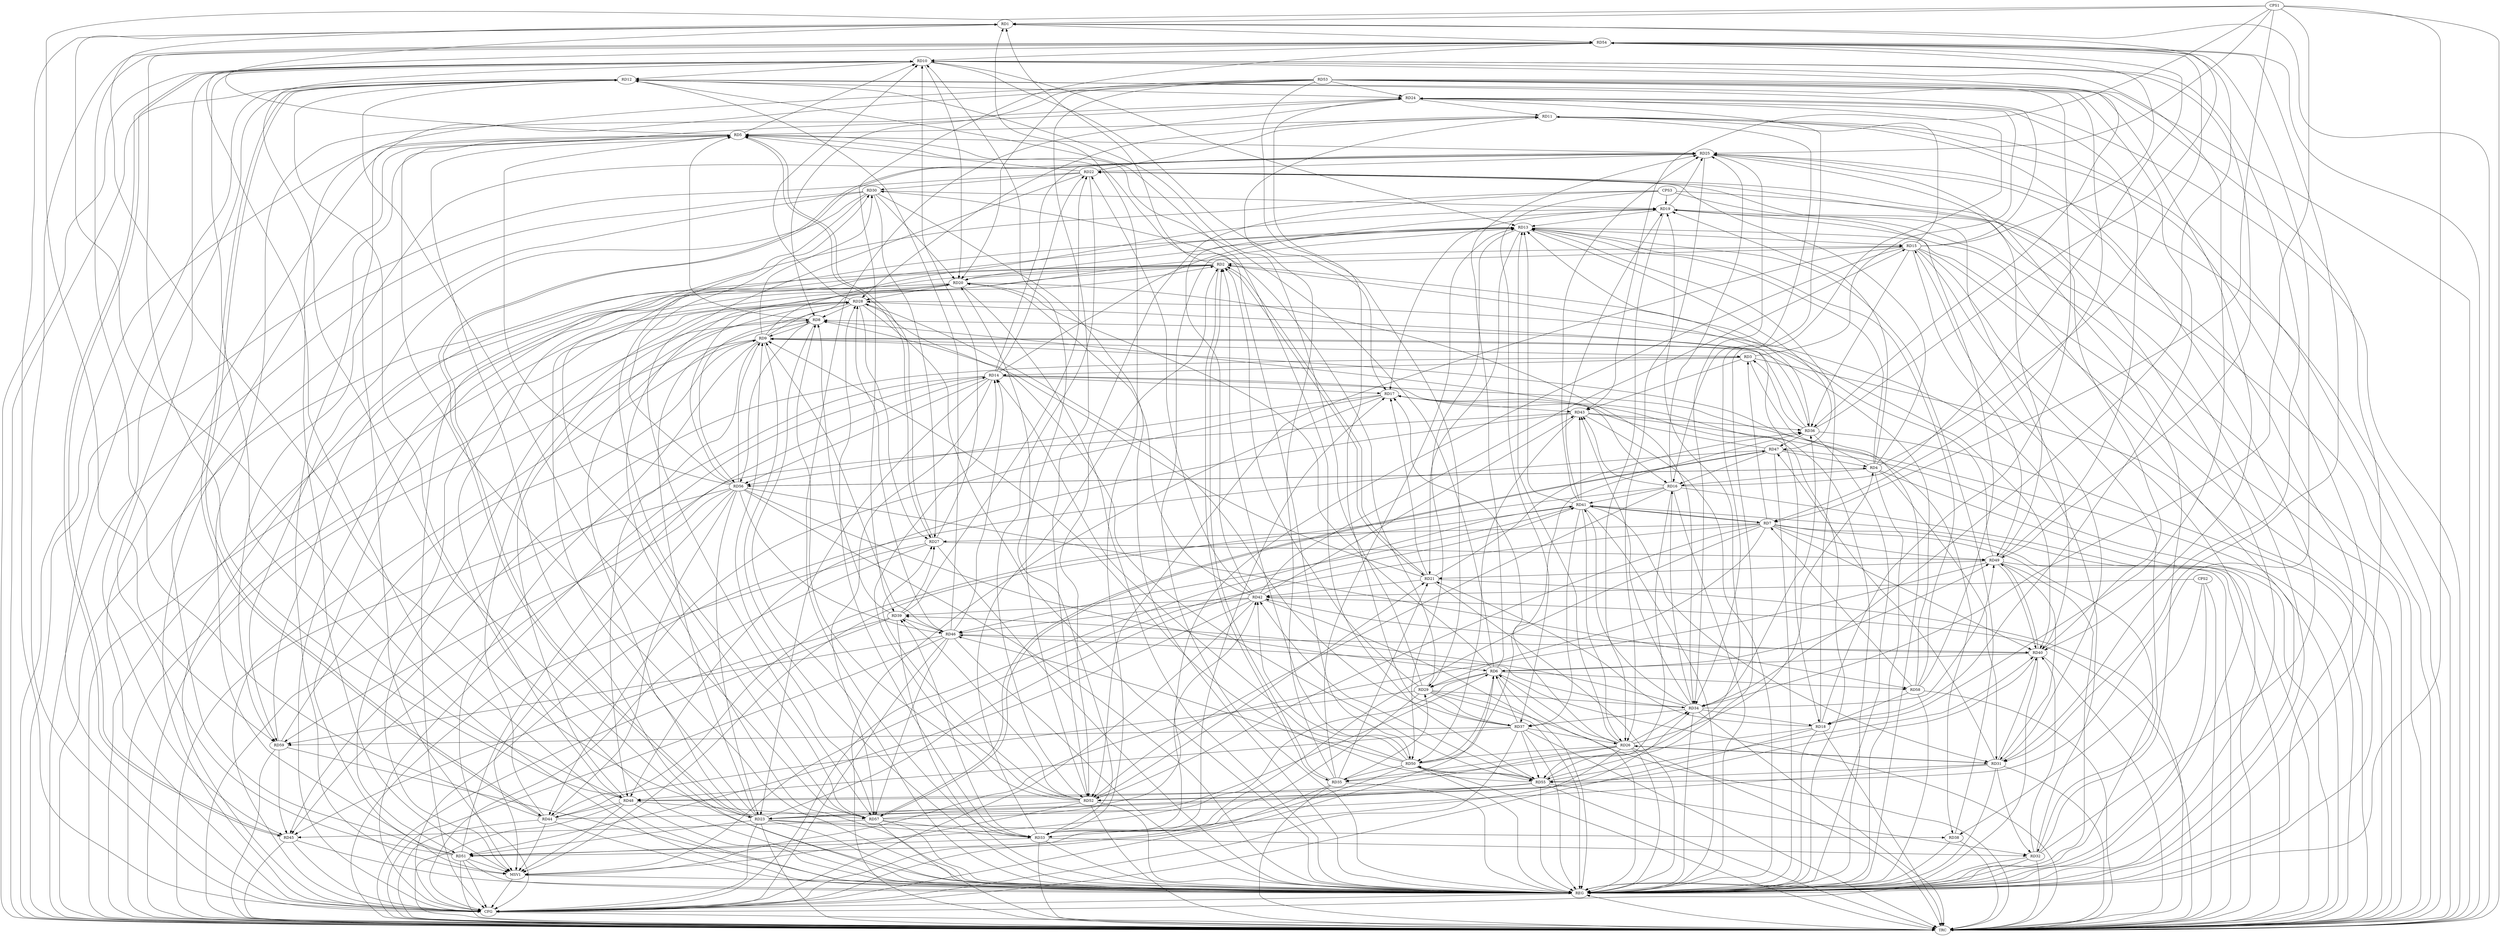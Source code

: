 strict digraph G {
  RD1 [ label="RD1" ];
  RD2 [ label="RD2" ];
  RD3 [ label="RD3" ];
  RD4 [ label="RD4" ];
  RD5 [ label="RD5" ];
  RD6 [ label="RD6" ];
  RD7 [ label="RD7" ];
  RD8 [ label="RD8" ];
  RD9 [ label="RD9" ];
  RD10 [ label="RD10" ];
  RD11 [ label="RD11" ];
  RD12 [ label="RD12" ];
  RD13 [ label="RD13" ];
  RD14 [ label="RD14" ];
  RD15 [ label="RD15" ];
  RD16 [ label="RD16" ];
  RD17 [ label="RD17" ];
  RD18 [ label="RD18" ];
  RD19 [ label="RD19" ];
  RD20 [ label="RD20" ];
  RD21 [ label="RD21" ];
  RD22 [ label="RD22" ];
  RD23 [ label="RD23" ];
  RD24 [ label="RD24" ];
  RD25 [ label="RD25" ];
  RD26 [ label="RD26" ];
  RD27 [ label="RD27" ];
  RD28 [ label="RD28" ];
  RD29 [ label="RD29" ];
  RD30 [ label="RD30" ];
  RD31 [ label="RD31" ];
  RD32 [ label="RD32" ];
  RD33 [ label="RD33" ];
  RD34 [ label="RD34" ];
  RD35 [ label="RD35" ];
  RD36 [ label="RD36" ];
  RD37 [ label="RD37" ];
  RD38 [ label="RD38" ];
  RD39 [ label="RD39" ];
  RD40 [ label="RD40" ];
  RD41 [ label="RD41" ];
  RD42 [ label="RD42" ];
  RD43 [ label="RD43" ];
  RD44 [ label="RD44" ];
  RD45 [ label="RD45" ];
  RD46 [ label="RD46" ];
  RD47 [ label="RD47" ];
  RD48 [ label="RD48" ];
  RD49 [ label="RD49" ];
  RD50 [ label="RD50" ];
  RD51 [ label="RD51" ];
  RD52 [ label="RD52" ];
  RD53 [ label="RD53" ];
  RD54 [ label="RD54" ];
  RD55 [ label="RD55" ];
  RD56 [ label="RD56" ];
  RD57 [ label="RD57" ];
  RD58 [ label="RD58" ];
  RD59 [ label="RD59" ];
  CPS1 [ label="CPS1" ];
  CPS2 [ label="CPS2" ];
  CPS3 [ label="CPS3" ];
  REG [ label="REG" ];
  CFG [ label="CFG" ];
  TRC [ label="TRC" ];
  MSV1 [ label="MSV1" ];
  RD2 -> RD1;
  RD5 -> RD1;
  RD23 -> RD1;
  RD33 -> RD1;
  RD36 -> RD1;
  RD1 -> RD54;
  RD9 -> RD2;
  RD15 -> RD2;
  RD2 -> RD20;
  RD2 -> RD21;
  RD21 -> RD2;
  RD29 -> RD2;
  RD33 -> RD2;
  RD2 -> RD35;
  RD35 -> RD2;
  RD2 -> RD36;
  RD49 -> RD2;
  RD50 -> RD2;
  RD7 -> RD3;
  RD9 -> RD3;
  RD3 -> RD14;
  RD3 -> RD24;
  RD36 -> RD3;
  RD3 -> RD43;
  RD3 -> RD45;
  RD4 -> RD9;
  RD4 -> RD16;
  RD4 -> RD19;
  RD4 -> RD22;
  RD26 -> RD4;
  RD4 -> RD31;
  RD47 -> RD4;
  RD4 -> RD54;
  RD4 -> RD56;
  RD56 -> RD4;
  RD6 -> RD5;
  RD8 -> RD5;
  RD5 -> RD10;
  RD11 -> RD5;
  RD22 -> RD5;
  RD5 -> RD25;
  RD5 -> RD27;
  RD27 -> RD5;
  RD5 -> RD50;
  RD51 -> RD5;
  RD56 -> RD5;
  RD6 -> RD20;
  RD6 -> RD25;
  RD26 -> RD6;
  RD6 -> RD29;
  RD37 -> RD6;
  RD40 -> RD6;
  RD6 -> RD49;
  RD50 -> RD6;
  RD6 -> RD51;
  RD56 -> RD6;
  RD57 -> RD6;
  RD6 -> RD58;
  RD7 -> RD27;
  RD7 -> RD29;
  RD7 -> RD33;
  RD7 -> RD40;
  RD7 -> RD41;
  RD41 -> RD7;
  RD7 -> RD49;
  RD7 -> RD52;
  RD53 -> RD7;
  RD58 -> RD7;
  RD8 -> RD9;
  RD8 -> RD16;
  RD21 -> RD8;
  RD23 -> RD8;
  RD28 -> RD8;
  RD36 -> RD8;
  RD39 -> RD8;
  RD48 -> RD8;
  RD52 -> RD8;
  RD53 -> RD8;
  RD8 -> RD56;
  RD9 -> RD19;
  RD9 -> RD30;
  RD9 -> RD40;
  RD46 -> RD9;
  RD9 -> RD48;
  RD55 -> RD9;
  RD56 -> RD9;
  RD57 -> RD9;
  RD58 -> RD9;
  RD59 -> RD9;
  RD10 -> RD12;
  RD10 -> RD17;
  RD18 -> RD10;
  RD10 -> RD20;
  RD27 -> RD10;
  RD28 -> RD10;
  RD10 -> RD31;
  RD10 -> RD36;
  RD10 -> RD45;
  RD45 -> RD10;
  RD48 -> RD10;
  RD10 -> RD49;
  RD51 -> RD10;
  RD52 -> RD10;
  RD54 -> RD10;
  RD15 -> RD11;
  RD11 -> RD16;
  RD22 -> RD11;
  RD24 -> RD11;
  RD11 -> RD28;
  RD32 -> RD11;
  RD35 -> RD11;
  RD15 -> RD12;
  RD18 -> RD12;
  RD12 -> RD24;
  RD29 -> RD12;
  RD12 -> RD44;
  RD44 -> RD12;
  RD12 -> RD45;
  RD46 -> RD12;
  RD12 -> RD55;
  RD57 -> RD12;
  RD13 -> RD15;
  RD13 -> RD21;
  RD13 -> RD47;
  RD13 -> RD50;
  RD14 -> RD17;
  RD14 -> RD22;
  RD14 -> RD23;
  RD14 -> RD25;
  RD14 -> RD38;
  RD46 -> RD14;
  RD50 -> RD14;
  RD51 -> RD14;
  RD52 -> RD14;
  RD14 -> RD56;
  RD14 -> RD57;
  RD31 -> RD15;
  RD15 -> RD32;
  RD15 -> RD33;
  RD15 -> RD36;
  RD42 -> RD15;
  RD15 -> RD49;
  RD15 -> RD52;
  RD15 -> RD54;
  RD56 -> RD15;
  RD16 -> RD25;
  RD34 -> RD16;
  RD16 -> RD41;
  RD16 -> RD43;
  RD47 -> RD16;
  RD16 -> RD52;
  RD16 -> RD54;
  RD16 -> RD55;
  RD19 -> RD17;
  RD21 -> RD17;
  RD26 -> RD17;
  RD33 -> RD17;
  RD17 -> RD43;
  RD17 -> RD44;
  RD47 -> RD17;
  RD17 -> RD56;
  RD18 -> RD21;
  RD28 -> RD18;
  RD34 -> RD18;
  RD18 -> RD35;
  RD53 -> RD18;
  RD58 -> RD18;
  RD19 -> RD25;
  RD19 -> RD26;
  RD30 -> RD19;
  RD41 -> RD19;
  RD42 -> RD19;
  RD55 -> RD19;
  RD58 -> RD19;
  RD23 -> RD20;
  RD20 -> RD28;
  RD30 -> RD20;
  RD33 -> RD20;
  RD20 -> RD34;
  RD42 -> RD20;
  RD20 -> RD48;
  RD53 -> RD20;
  RD35 -> RD21;
  RD21 -> RD36;
  RD21 -> RD42;
  RD49 -> RD21;
  RD52 -> RD21;
  RD25 -> RD22;
  RD22 -> RD30;
  RD32 -> RD22;
  RD39 -> RD22;
  RD22 -> RD40;
  RD42 -> RD22;
  RD22 -> RD52;
  RD22 -> RD57;
  RD23 -> RD25;
  RD25 -> RD23;
  RD23 -> RD28;
  RD31 -> RD23;
  RD23 -> RD33;
  RD23 -> RD38;
  RD23 -> RD41;
  RD23 -> RD51;
  RD52 -> RD23;
  RD55 -> RD23;
  RD56 -> RD23;
  RD24 -> RD33;
  RD24 -> RD34;
  RD37 -> RD24;
  RD49 -> RD24;
  RD51 -> RD24;
  RD53 -> RD24;
  RD24 -> RD55;
  RD25 -> RD26;
  RD25 -> RD34;
  RD40 -> RD25;
  RD41 -> RD25;
  RD49 -> RD25;
  RD25 -> RD59;
  RD26 -> RD31;
  RD31 -> RD26;
  RD26 -> RD33;
  RD26 -> RD34;
  RD26 -> RD35;
  RD37 -> RD26;
  RD41 -> RD26;
  RD26 -> RD48;
  RD26 -> RD50;
  RD28 -> RD27;
  RD30 -> RD27;
  RD39 -> RD27;
  RD27 -> RD49;
  RD52 -> RD27;
  RD32 -> RD28;
  RD33 -> RD28;
  RD37 -> RD28;
  RD44 -> RD28;
  RD46 -> RD28;
  RD28 -> RD51;
  RD28 -> RD55;
  RD28 -> RD56;
  RD29 -> RD30;
  RD29 -> RD34;
  RD35 -> RD29;
  RD29 -> RD37;
  RD29 -> RD44;
  RD53 -> RD29;
  RD56 -> RD30;
  RD30 -> RD57;
  RD30 -> RD59;
  RD31 -> RD32;
  RD31 -> RD40;
  RD41 -> RD31;
  RD31 -> RD47;
  RD49 -> RD31;
  RD54 -> RD31;
  RD31 -> RD55;
  RD33 -> RD32;
  RD32 -> RD40;
  RD55 -> RD32;
  RD33 -> RD39;
  RD33 -> RD51;
  RD57 -> RD33;
  RD34 -> RD36;
  RD34 -> RD37;
  RD34 -> RD39;
  RD34 -> RD41;
  RD34 -> RD43;
  RD44 -> RD34;
  RD34 -> RD46;
  RD34 -> RD49;
  RD54 -> RD34;
  RD50 -> RD35;
  RD43 -> RD36;
  RD36 -> RD47;
  RD50 -> RD36;
  RD41 -> RD37;
  RD37 -> RD48;
  RD37 -> RD55;
  RD37 -> RD59;
  RD42 -> RD39;
  RD39 -> RD45;
  RD39 -> RD46;
  RD52 -> RD39;
  RD54 -> RD39;
  RD40 -> RD42;
  RD46 -> RD40;
  RD40 -> RD49;
  RD49 -> RD40;
  RD40 -> RD52;
  RD53 -> RD40;
  RD55 -> RD40;
  RD41 -> RD43;
  RD44 -> RD41;
  RD41 -> RD46;
  RD42 -> RD43;
  RD42 -> RD46;
  RD50 -> RD42;
  RD42 -> RD51;
  RD55 -> RD42;
  RD57 -> RD42;
  RD43 -> RD45;
  RD43 -> RD48;
  RD43 -> RD50;
  RD48 -> RD44;
  RD44 -> RD54;
  RD56 -> RD44;
  RD57 -> RD45;
  RD59 -> RD45;
  RD50 -> RD46;
  RD56 -> RD46;
  RD46 -> RD57;
  RD46 -> RD59;
  RD47 -> RD57;
  RD57 -> RD47;
  RD48 -> RD54;
  RD55 -> RD48;
  RD48 -> RD57;
  RD50 -> RD51;
  RD50 -> RD55;
  RD55 -> RD50;
  RD53 -> RD52;
  RD55 -> RD52;
  RD54 -> RD55;
  RD56 -> RD58;
  RD56 -> RD59;
  CPS1 -> RD25;
  CPS1 -> RD59;
  CPS1 -> RD43;
  CPS1 -> RD1;
  CPS1 -> RD7;
  CPS1 -> RD34;
  CPS2 -> RD42;
  CPS2 -> RD38;
  CPS3 -> RD37;
  CPS3 -> RD52;
  CPS3 -> RD19;
  RD1 -> REG;
  RD2 -> REG;
  RD3 -> REG;
  RD4 -> REG;
  RD5 -> REG;
  RD6 -> REG;
  RD7 -> REG;
  RD8 -> REG;
  RD9 -> REG;
  RD10 -> REG;
  RD11 -> REG;
  RD12 -> REG;
  RD13 -> REG;
  RD14 -> REG;
  RD15 -> REG;
  RD16 -> REG;
  RD17 -> REG;
  RD18 -> REG;
  RD19 -> REG;
  RD20 -> REG;
  RD21 -> REG;
  RD22 -> REG;
  RD23 -> REG;
  RD24 -> REG;
  RD25 -> REG;
  RD26 -> REG;
  RD27 -> REG;
  RD28 -> REG;
  RD29 -> REG;
  RD30 -> REG;
  RD31 -> REG;
  RD32 -> REG;
  RD33 -> REG;
  RD34 -> REG;
  RD35 -> REG;
  RD36 -> REG;
  RD37 -> REG;
  RD38 -> REG;
  RD39 -> REG;
  RD40 -> REG;
  RD41 -> REG;
  RD42 -> REG;
  RD43 -> REG;
  RD44 -> REG;
  RD45 -> REG;
  RD46 -> REG;
  RD47 -> REG;
  RD48 -> REG;
  RD49 -> REG;
  RD50 -> REG;
  RD51 -> REG;
  RD52 -> REG;
  RD53 -> REG;
  RD54 -> REG;
  RD55 -> REG;
  RD56 -> REG;
  RD57 -> REG;
  RD58 -> REG;
  RD59 -> REG;
  CPS1 -> REG;
  CPS2 -> REG;
  CPS3 -> REG;
  RD51 -> CFG;
  RD35 -> CFG;
  RD47 -> CFG;
  RD6 -> CFG;
  RD14 -> CFG;
  CPS3 -> CFG;
  RD29 -> CFG;
  RD42 -> CFG;
  RD9 -> CFG;
  RD46 -> CFG;
  RD23 -> CFG;
  RD2 -> CFG;
  RD12 -> CFG;
  RD27 -> CFG;
  RD53 -> CFG;
  RD30 -> CFG;
  RD18 -> CFG;
  RD20 -> CFG;
  RD5 -> CFG;
  RD54 -> CFG;
  RD45 -> CFG;
  RD37 -> CFG;
  RD32 -> CFG;
  RD1 -> CFG;
  RD41 -> CFG;
  REG -> CFG;
  RD1 -> TRC;
  RD2 -> TRC;
  RD3 -> TRC;
  RD4 -> TRC;
  RD5 -> TRC;
  RD6 -> TRC;
  RD7 -> TRC;
  RD8 -> TRC;
  RD9 -> TRC;
  RD10 -> TRC;
  RD11 -> TRC;
  RD12 -> TRC;
  RD13 -> TRC;
  RD14 -> TRC;
  RD15 -> TRC;
  RD16 -> TRC;
  RD17 -> TRC;
  RD18 -> TRC;
  RD19 -> TRC;
  RD20 -> TRC;
  RD21 -> TRC;
  RD22 -> TRC;
  RD23 -> TRC;
  RD24 -> TRC;
  RD25 -> TRC;
  RD26 -> TRC;
  RD27 -> TRC;
  RD28 -> TRC;
  RD29 -> TRC;
  RD30 -> TRC;
  RD31 -> TRC;
  RD32 -> TRC;
  RD33 -> TRC;
  RD34 -> TRC;
  RD35 -> TRC;
  RD36 -> TRC;
  RD37 -> TRC;
  RD38 -> TRC;
  RD39 -> TRC;
  RD40 -> TRC;
  RD41 -> TRC;
  RD42 -> TRC;
  RD43 -> TRC;
  RD44 -> TRC;
  RD45 -> TRC;
  RD46 -> TRC;
  RD47 -> TRC;
  RD48 -> TRC;
  RD49 -> TRC;
  RD50 -> TRC;
  RD51 -> TRC;
  RD52 -> TRC;
  RD53 -> TRC;
  RD54 -> TRC;
  RD55 -> TRC;
  RD56 -> TRC;
  RD57 -> TRC;
  RD58 -> TRC;
  RD59 -> TRC;
  CPS1 -> TRC;
  CPS2 -> TRC;
  CPS3 -> TRC;
  CFG -> TRC;
  TRC -> REG;
  RD57 -> RD13;
  RD35 -> RD13;
  RD18 -> RD13;
  RD20 -> RD13;
  RD14 -> RD13;
  RD38 -> RD13;
  RD41 -> RD13;
  RD59 -> RD13;
  RD26 -> RD13;
  RD58 -> RD13;
  RD10 -> RD13;
  RD19 -> RD13;
  RD4 -> RD13;
  RD36 -> RD13;
  RD7 -> MSV1;
  RD9 -> MSV1;
  RD16 -> MSV1;
  RD28 -> MSV1;
  RD44 -> MSV1;
  RD48 -> MSV1;
  RD51 -> MSV1;
  RD52 -> MSV1;
  RD53 -> MSV1;
  RD56 -> MSV1;
  RD2 -> MSV1;
  RD49 -> MSV1;
  RD5 -> MSV1;
  MSV1 -> REG;
  MSV1 -> CFG;
}
